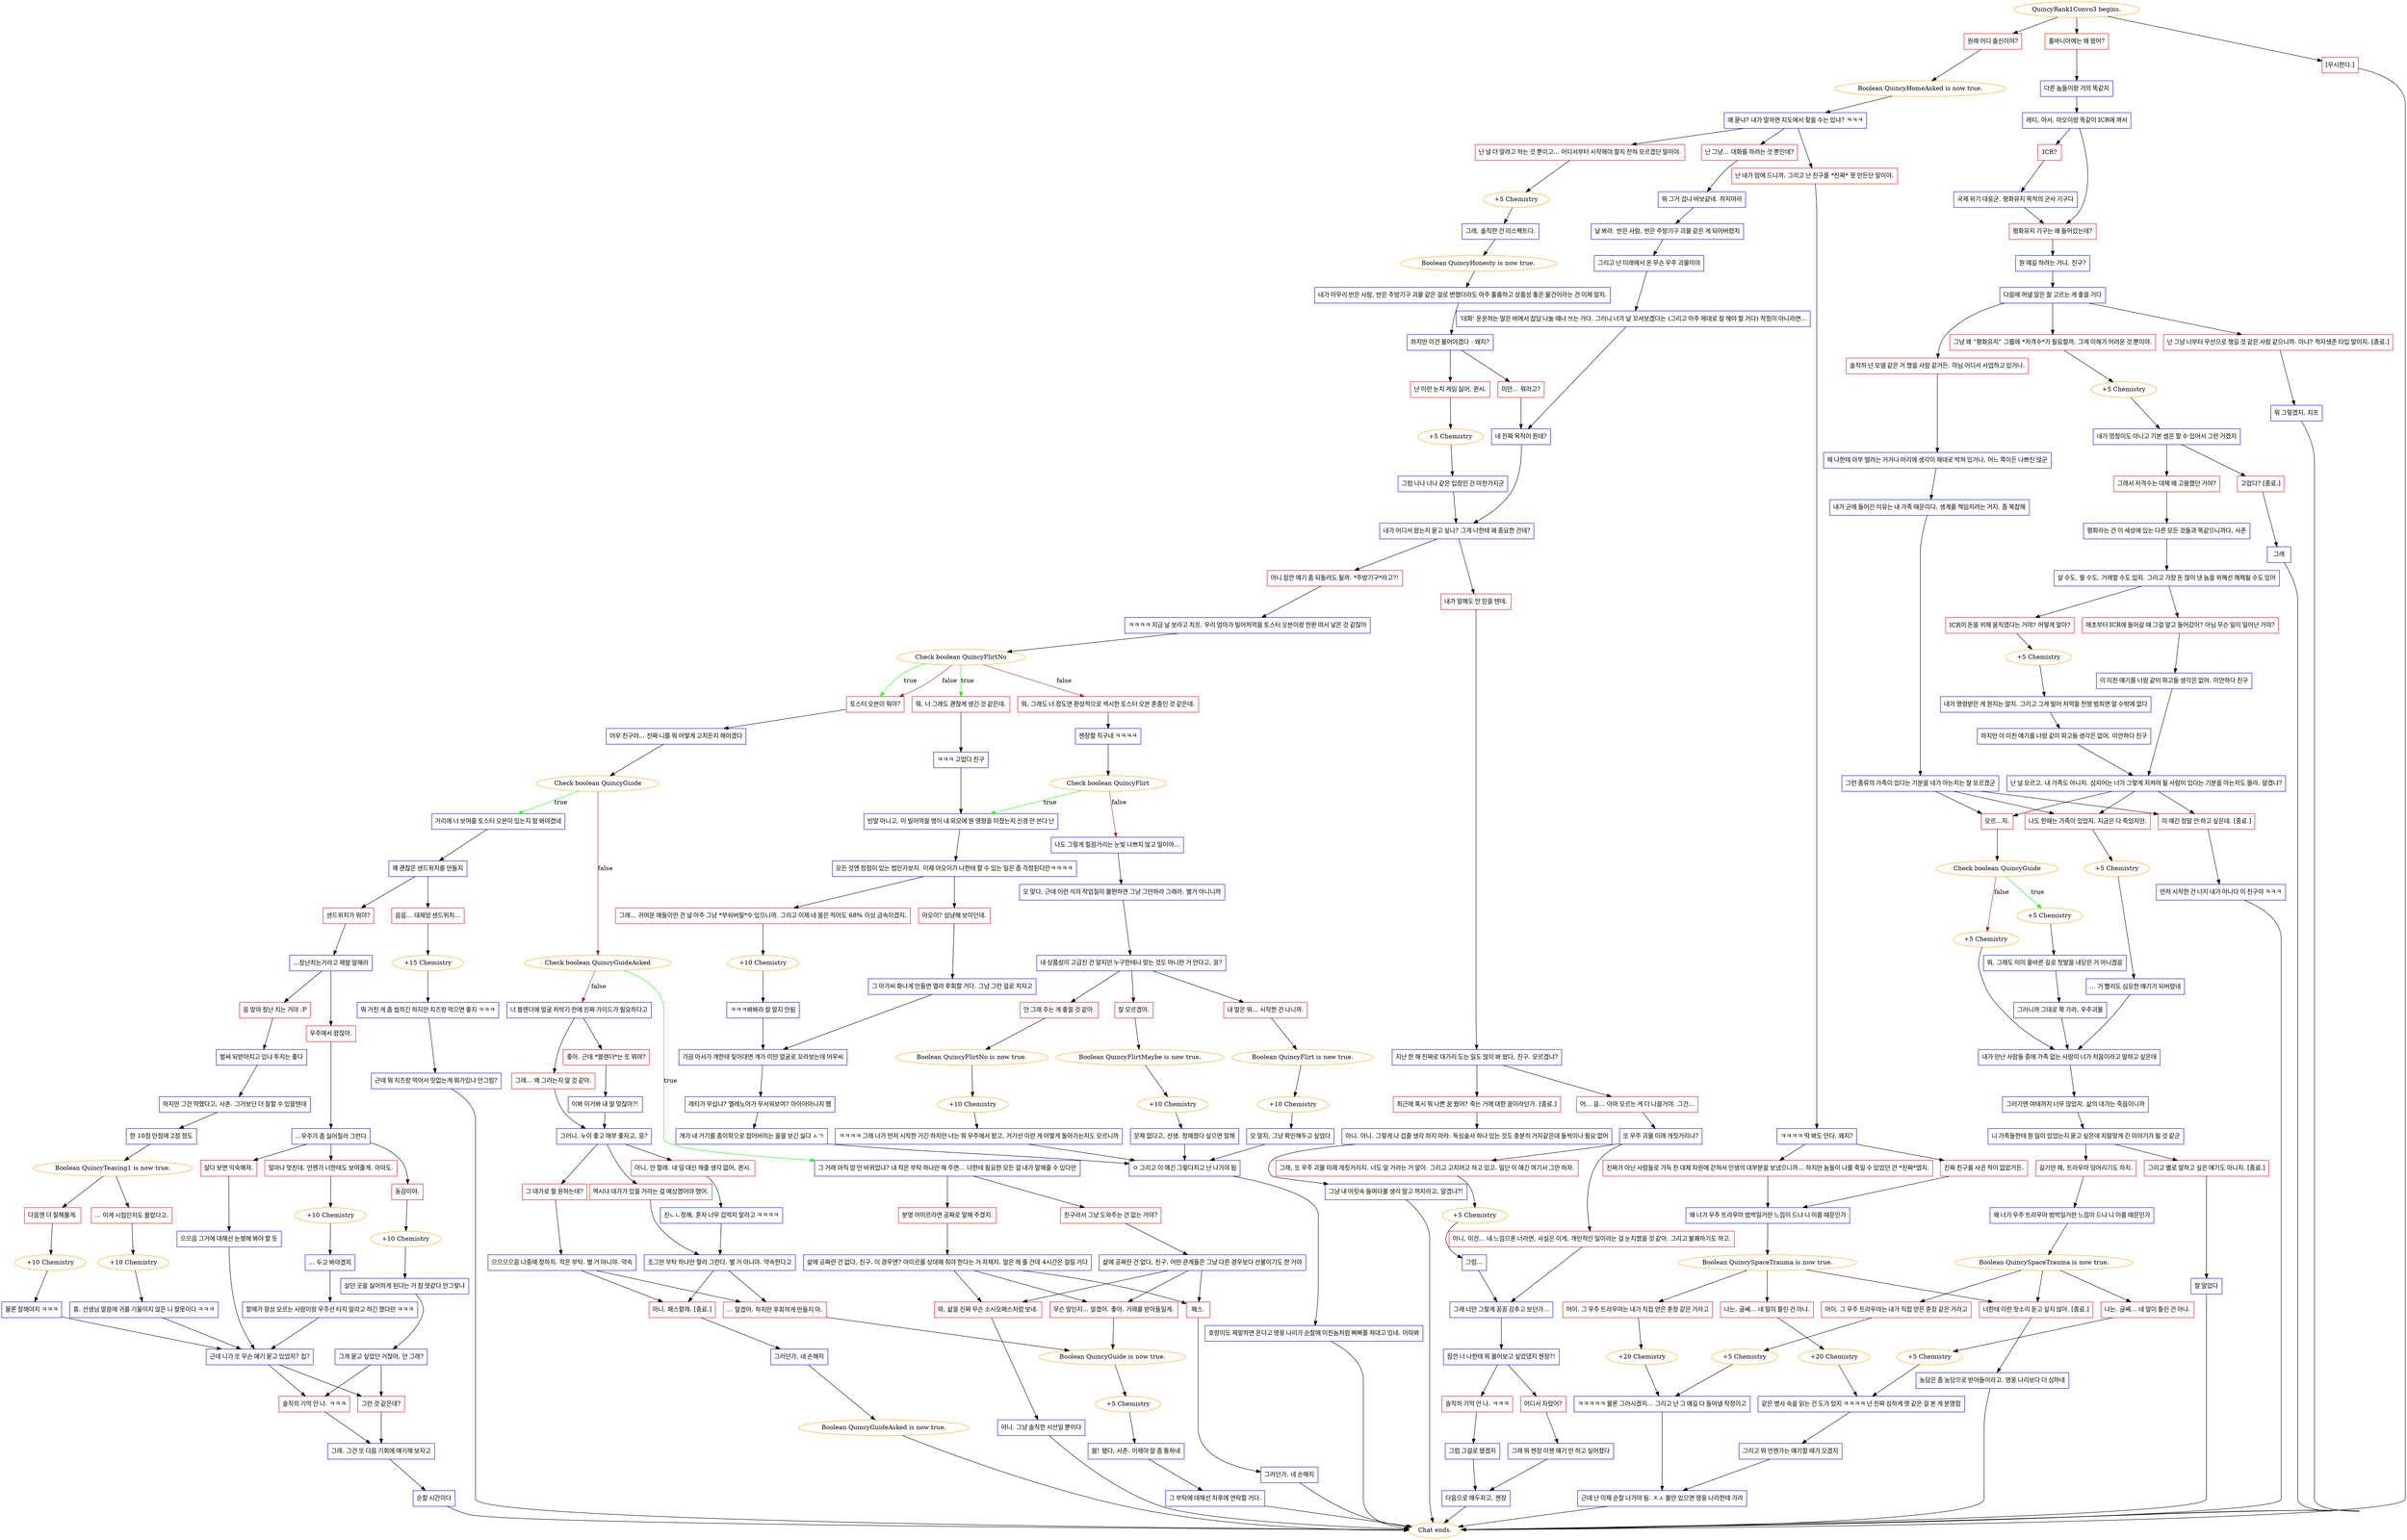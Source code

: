 digraph {
	"QuincyRank1Convo3 begins." [color=orange];
		"QuincyRank1Convo3 begins." -> j2484640342;
		"QuincyRank1Convo3 begins." -> j4289744285;
		"QuincyRank1Convo3 begins." -> j3220779863;
	j2484640342 [label="원래 어디 출신이야?",shape=box,color=red];
		j2484640342 -> j3083407199;
	j4289744285 [label="홀바니아에는 왜 왔어?",shape=box,color=red];
		j4289744285 -> j1475661284;
	j3220779863 [label="[무시한다.]",shape=box,color=red];
		j3220779863 -> "Chat ends.";
	j3083407199 [label="Boolean QuincyHomeAsked is now true.",color=orange];
		j3083407199 -> j194092599;
	j1475661284 [label="다른 놈들이랑 거의 똑같지",shape=box,color=blue];
		j1475661284 -> j3780739401;
	"Chat ends." [color=orange];
	j194092599 [label="왜 묻냐? 내가 말하면 지도에서 찾을 수는 있냐? ㅋㅋㅋ",shape=box,color=blue];
		j194092599 -> j2219447507;
		j194092599 -> j1109170423;
		j194092599 -> j2314070128;
	j3780739401 [label="레티, 아서, 아오이랑 똑같이 ICR에 껴서",shape=box,color=blue];
		j3780739401 -> j2689402435;
		j3780739401 -> j833046101;
	j2219447507 [label="난 그냥... 대화를 하려는 것 뿐인데?",shape=box,color=red];
		j2219447507 -> j1150029258;
	j1109170423 [label="난 널 더 알려고 하는 것 뿐이고... 어디서부터 시작해야 할지 전혀 모르겠단 말이야.",shape=box,color=red];
		j1109170423 -> j979013278;
	j2314070128 [label="난 네가 맘에 드니까. 그리고 난 친구를 *진짜* 못 만든단 말이야.",shape=box,color=red];
		j2314070128 -> j3771441645;
	j2689402435 [label="평화유지 기구는 왜 들어갔는데?",shape=box,color=red];
		j2689402435 -> j3168277372;
	j833046101 [label="ICR?",shape=box,color=red];
		j833046101 -> j1396937062;
	j1150029258 [label="뭐 그거 겁나 바보같네. 하지마라",shape=box,color=blue];
		j1150029258 -> j2492184123;
	j979013278 [label="+5 Chemistry",color=orange];
		j979013278 -> j2328998041;
	j3771441645 [label="ㅋㅋㅋㅋ 딱 봐도 안다. 왜지?",shape=box,color=blue];
		j3771441645 -> j3875886904;
		j3771441645 -> j1394250667;
	j3168277372 [label="뭔 얘길 하려는 거냐, 친구?",shape=box,color=blue];
		j3168277372 -> j1144960947;
	j1396937062 [label="국제 위기 대응군. 평화유지 목적의 군사 기구다",shape=box,color=blue];
		j1396937062 -> j2689402435;
	j2492184123 [label="날 봐라. 반은 사람, 반은 주방기구 괴물 같은 게 되어버렸지",shape=box,color=blue];
		j2492184123 -> j4082045176;
	j2328998041 [label="그래, 솔직한 건 리스펙트다.",shape=box,color=blue];
		j2328998041 -> j1403432316;
	j3875886904 [label="진짜 친구를 사귄 적이 없었거든.",shape=box,color=red];
		j3875886904 -> j2639445932;
	j1394250667 [label="진짜가 아닌 사람들로 가득 찬 대체 차원에 갇혀서 인생의 대부분을 보냈으니까... 하지만 놈들이 나를 죽일 수 있었던 건 *진짜*였지.",shape=box,color=red];
		j1394250667 -> j2639445932;
	j1144960947 [label="다음에 꺼낼 말은 잘 고르는 게 좋을 거다",shape=box,color=blue];
		j1144960947 -> j1498424831;
		j1144960947 -> j3807409181;
		j1144960947 -> j2389539782;
	j4082045176 [label="그리고 넌 미래에서 온 무슨 우주 괴물이야",shape=box,color=blue];
		j4082045176 -> j262430207;
	j1403432316 [label="Boolean QuincyHonesty is now true.",color=orange];
		j1403432316 -> j3953843038;
	j2639445932 [label="왜 너가 우주 트라우마 범벅일거란 느낌이 드냐 니 이름 때문인가",shape=box,color=blue];
		j2639445932 -> j3679896852;
	j1498424831 [label="솔직히 넌 모델 같은 거 했을 사람 같거든. 아님 어디서 사업하고 있거나.",shape=box,color=red];
		j1498424831 -> j3320105525;
	j3807409181 [label="그냥 왜 \"평화유지\" 그룹에 *저격수*가 필요할까, 그게 이해가 어려운 것 뿐이야.",shape=box,color=red];
		j3807409181 -> j3989452076;
	j2389539782 [label="넌 그냥 너부터 우선으로 챙길 것 같은 사람 같으니까. 아냐? 적자생존 타입 말이지. [종료.]",shape=box,color=red];
		j2389539782 -> j2629858679;
	j262430207 [label="'대화' 운운하는 말은 바에서 잡담 나눌 때나 쓰는 거다. 그러니 너가 날 꼬셔보겠다는 (그리고 아주 제대로 잘 해야 할 거다) 작정이 아니라면...",shape=box,color=blue];
		j262430207 -> j2303423624;
	j3953843038 [label="내가 아무리 반은 사람, 반은 주방기구 괴물 같은 걸로 변했더라도 아주 훌륭하고 상품성 좋은 물건이라는 건 이제 알지.",shape=box,color=blue];
		j3953843038 -> j1921463312;
	j3679896852 [label="Boolean QuincySpaceTrauma is now true.",color=orange];
		j3679896852 -> j1934187688;
		j3679896852 -> j3426507852;
		j3679896852 -> j2284374416;
	j3320105525 [label="헤 나한테 아부 떨려는 거거나 머리에 생각이 제대로 박혀 있거나, 어느 쪽이든 나쁘진 않군",shape=box,color=blue];
		j3320105525 -> j3208529774;
	j3989452076 [label="+5 Chemistry",color=orange];
		j3989452076 -> j2041135838;
	j2629858679 [label="뭐 그렇겠지, 치프",shape=box,color=blue];
		j2629858679 -> "Chat ends.";
	j2303423624 [label="네 진짜 목적이 뭔데?",shape=box,color=blue];
		j2303423624 -> j2925537356;
	j1921463312 [label="하지만 이건 물어야겠다 - 왜지?",shape=box,color=blue];
		j1921463312 -> j1530805101;
		j1921463312 -> j1265088512;
	j1934187688 [label="나는. 글쎄... 네 말이 틀린 건 아냐.",shape=box,color=red];
		j1934187688 -> j1191232163;
	j3426507852 [label="어이. 그 우주 트라우마는 내가 직접 얻은 훈장 같은 거라고",shape=box,color=red];
		j3426507852 -> j3546652978;
	j2284374416 [label="너한테 이런 헛소리 듣고 싶지 않아. [종료.]",shape=box,color=red];
		j2284374416 -> j910300680;
	j3208529774 [label="내가 군에 들어간 이유는 내 가족 때문이다. 생계를 책임지려는 거지. 좀 복잡해",shape=box,color=blue];
		j3208529774 -> j1689471345;
	j2041135838 [label="네가 멍청이도 아니고 기본 셈은 할 수 있어서 그런 거겠지",shape=box,color=blue];
		j2041135838 -> j4170593380;
		j2041135838 -> j1832172523;
	j2925537356 [label="내가 어디서 왔는지 묻고 싶나? 그게 너한테 왜 중요한 건데?",shape=box,color=blue];
		j2925537356 -> j2746133375;
		j2925537356 -> j3919928157;
	j1530805101 [label="난 이런 눈치 게임 싫어, 퀸시.",shape=box,color=red];
		j1530805101 -> j4183382185;
	j1265088512 [label="미안... 뭐라고?",shape=box,color=red];
		j1265088512 -> j2303423624;
	j1191232163 [label="+20 Chemistry",color=orange];
		j1191232163 -> j2810689782;
	j3546652978 [label="+20 Chemistry",color=orange];
		j3546652978 -> j2345547470;
	j910300680 [label="농담은 좀 농담으로 받아들이라고. 영웅 나리보다 더 심하네",shape=box,color=blue];
		j910300680 -> "Chat ends.";
	j1689471345 [label="그런 종류의 가족이 있다는 기분을 네가 아는지는 잘 모르겠군",shape=box,color=blue];
		j1689471345 -> j1642165584;
		j1689471345 -> j2822860684;
		j1689471345 -> j509976418;
	j4170593380 [label="그래서 저격수는 대체 왜 고용했던 거야?",shape=box,color=red];
		j4170593380 -> j2225755541;
	j1832172523 [label="고맙다? [종료.]",shape=box,color=red];
		j1832172523 -> j1630275590;
	j2746133375 [label="아니 잠깐 얘기 좀 되돌려도 될까. *주방기구*라고?!",shape=box,color=red];
		j2746133375 -> j597430575;
	j3919928157 [label="내가 말해도 안 믿을 텐데.",shape=box,color=red];
		j3919928157 -> j1063941455;
	j4183382185 [label="+5 Chemistry",color=orange];
		j4183382185 -> j349310965;
	j2810689782 [label="같은 병사 속을 읽는 건 도가 텄지 ㅋㅋㅋㅋ 넌 진짜 심하게 엿 같은 걸 본 게 분명함",shape=box,color=blue];
		j2810689782 -> j2172722665;
	j2345547470 [label="ㅋㅋㅋㅋㅋ 물론 그러시겠지... 그리고 난 그 얘길 다 들어낼 작정이고",shape=box,color=blue];
		j2345547470 -> j245472337;
	j1642165584 [label="이 얘긴 정말 안 하고 싶은데. [종료.]",shape=box,color=red];
		j1642165584 -> j1501461527;
	j2822860684 [label="모르...지.",shape=box,color=red];
		j2822860684 -> j3586363487;
	j509976418 [label="나도 한때는 가족이 있었지. 지금은 다 죽었지만.",shape=box,color=red];
		j509976418 -> j914501252;
	j2225755541 [label="평화라는 건 이 세상에 있는 다른 모든 것들과 똑같으니까다, 사촌",shape=box,color=blue];
		j2225755541 -> j3314571646;
	j1630275590 [label="그래",shape=box,color=blue];
		j1630275590 -> "Chat ends.";
	j597430575 [label="ㅋㅋㅋㅋ 지금 날 보라고 치프. 우리 엄마가 빌어처먹을 토스터 오븐이랑 한판 떠서 낳은 것 같잖아",shape=box,color=blue];
		j597430575 -> j3131963049;
	j1063941455 [label="지난 한 해 진짜로 대가리 도는 일도 많이 봐 왔다, 친구. 모르겠냐?",shape=box,color=blue];
		j1063941455 -> j1886029104;
		j1063941455 -> j492868843;
	j349310965 [label="그럼 나나 너나 같은 입장인 건 마찬가지군",shape=box,color=blue];
		j349310965 -> j2925537356;
	j2172722665 [label="그리고 뭐 언젠가는 얘기할 때가 오겠지",shape=box,color=blue];
		j2172722665 -> j245472337;
	j245472337 [label="근데 난 이제 순찰 나가야 됨. ㅈㅅ 불만 있으면 영웅 나리한테 가라",shape=box,color=blue];
		j245472337 -> "Chat ends.";
	j1501461527 [label="먼저 시작한 건 너지 내가 아니다 이 친구야 ㅋㅋㅋ",shape=box,color=blue];
		j1501461527 -> "Chat ends.";
	j3586363487 [label="Check boolean QuincyGuide",color=orange];
		j3586363487 -> j662375248 [label=true,color=green];
		j3586363487 -> j3415970271 [label=false,color=brown];
	j914501252 [label="+5 Chemistry",color=orange];
		j914501252 -> j3692498580;
	j3314571646 [label="살 수도, 팔 수도, 거래할 수도 있지. 그리고 가장 돈 많이 낸 놈을 위해선 해체될 수도 있어",shape=box,color=blue];
		j3314571646 -> j3576210076;
		j3314571646 -> j2512217988;
	j3131963049 [label="Check boolean QuincyFlirtNo",color=orange];
		j3131963049 -> j593878937 [label=true,color=green];
		j3131963049 -> j2776022388 [label=true,color=green];
		j3131963049 -> j461238176 [label=false,color=brown];
		j3131963049 -> j593878937 [label=false,color=brown];
	j1886029104 [label="최근에 혹시 뭐 나쁜 꿈 꿨어? 죽는 거에 대한 꿈이라던가. [종료.]",shape=box,color=red];
		j1886029104 -> j167494529;
	j492868843 [label="어... 음... 아마 모르는 게 더 나을거야. 그건...",shape=box,color=red];
		j492868843 -> j3443021859;
	j662375248 [label="+5 Chemistry",color=orange];
		j662375248 -> j2134475666;
	j3415970271 [label="+5 Chemistry",color=orange];
		j3415970271 -> j2336335825;
	j3692498580 [label="... 거 빨리도 심오한 얘기가 되버렸네",shape=box,color=blue];
		j3692498580 -> j2336335825;
	j3576210076 [label="ICR이 돈을 위해 움직였다는 거야? 어떻게 알아?",shape=box,color=red];
		j3576210076 -> j2262575850;
	j2512217988 [label="애초부터 ICR에 들어갈 때 그걸 알고 들어갔어? 아님 무슨 일이 일어난 거야?",shape=box,color=red];
		j2512217988 -> j3249866654;
	j593878937 [label="토스터 오븐이 뭐야?",shape=box,color=red];
		j593878937 -> j2026608844;
	j2776022388 [label="뭐, 너 그래도 괜찮게 생긴 것 같은데.",shape=box,color=red];
		j2776022388 -> j1029977412;
	j461238176 [label="뭐, 그래도 너 정도면 환상적으로 섹시한 토스터 오븐 혼종인 것 같은데.",shape=box,color=red];
		j461238176 -> j2141926981;
	j167494529 [label="아니. 아니. 그렇게 나 겁줄 생각 하지 마라. 독심술사 하나 있는 것도 충분히 거지같은데 둘씩이나 필요 없어",shape=box,color=blue];
		j167494529 -> j395550297;
	j3443021859 [label="또 우주 괴물 미래 개짓거리냐?",shape=box,color=blue];
		j3443021859 -> j2016856800;
		j3443021859 -> j81160629;
	j2134475666 [label="뭐, 그래도 이미 올바른 길로 첫발을 내딛은 거 아니겠음",shape=box,color=blue];
		j2134475666 -> j464987733;
	j2336335825 [label="내가 만난 사람들 중에 가족 없는 사람이 너가 처음이라고 말하고 싶은데",shape=box,color=blue];
		j2336335825 -> j1574551102;
	j2262575850 [label="+5 Chemistry",color=orange];
		j2262575850 -> j1505409761;
	j3249866654 [label="이 미친 얘기를 너랑 같이 파고들 생각은 없어. 미안하다 친구",shape=box,color=blue];
		j3249866654 -> j652124714;
	j2026608844 [label="어우 친구야... 진짜 니를 뭐 어떻게 고치든지 해야겠다",shape=box,color=blue];
		j2026608844 -> j4014483949;
	j1029977412 [label="ㅋㅋㅋ 고맙다 친구",shape=box,color=blue];
		j1029977412 -> j3770427829;
	j2141926981 [label="젠장할 직구네 ㅋㅋㅋㅋ",shape=box,color=blue];
		j2141926981 -> j1762568003;
	j395550297 [label="그냥 내 머릿속 들여다볼 생각 말고 꺼지라고, 알겠냐?!",shape=box,color=blue];
		j395550297 -> "Chat ends.";
	j2016856800 [label="아니, 이건... 내 느낌으론 너라면, 사실은 이게, 개인적인 일이라는 걸 눈치챘을 것 같아. 그리고 불쾌하기도 하고.",shape=box,color=red];
		j2016856800 -> j1025026738;
	j81160629 [label="그래, 또 우주 괴물 미래 개짓거리지. 너도 알 거라는 거 알아. 그리고 고치려고 하고 있고. 일단 이 얘긴 여기서 그만 하자.",shape=box,color=red];
		j81160629 -> j1700937334;
	j464987733 [label="그러니까 그대로 쭉 가라, 우주괴물",shape=box,color=blue];
		j464987733 -> j2336335825;
	j1574551102 [label="그러기엔 여태까지 너무 많았지. 삶의 대가는 죽음이니까",shape=box,color=blue];
		j1574551102 -> j2680505378;
	j1505409761 [label="내가 명령받은 게 뭔지는 알지. 그리고 그게 빌어 처먹을 전쟁 범죄면 알 수밖에 없다",shape=box,color=blue];
		j1505409761 -> j178765233;
	j652124714 [label="난 널 모르고, 내 가족도 아니지. 심지어는 너가 그렇게 지켜야 될 사람이 있다는 기분을 아는지도 몰라. 알겠냐?",shape=box,color=blue];
		j652124714 -> j1642165584;
		j652124714 -> j2822860684;
		j652124714 -> j509976418;
	j4014483949 [label="Check boolean QuincyGuide",color=orange];
		j4014483949 -> j3214759016 [label=true,color=green];
		j4014483949 -> j1031253303 [label=false,color=brown];
	j3770427829 [label="빈말 아니고, 이 빌어먹을 병이 내 외모에 뭔 영향을 미쳤는지 신경 안 쓴다 난",shape=box,color=blue];
		j3770427829 -> j2286894915;
	j1762568003 [label="Check boolean QuincyFlirt",color=orange];
		j1762568003 -> j3770427829 [label=true,color=green];
		j1762568003 -> j1273761821 [label=false,color=brown];
	j1025026738 [label="그래 너만 그렇게 꽁꽁 감추고 보던가...",shape=box,color=blue];
		j1025026738 -> j4111475770;
	j1700937334 [label="+5 Chemistry",color=orange];
		j1700937334 -> j3982887551;
	j2680505378 [label="니 가족들한테 뭔 일이 있었는지 묻고 싶은데 지랄맞게 긴 이야기가 될 것 같군",shape=box,color=blue];
		j2680505378 -> j229254914;
		j2680505378 -> j870426387;
	j178765233 [label="하지만 이 미친 얘기를 너랑 같이 파고들 생각은 없어. 미안하다 친구",shape=box,color=blue];
		j178765233 -> j652124714;
	j3214759016 [label="거리에 너 보여줄 토스터 오븐이 있는지 함 봐야겠네",shape=box,color=blue];
		j3214759016 -> j1111017593;
	j1031253303 [label="Check boolean QuincyGuideAsked",color=orange];
		j1031253303 -> j2648340920 [label=true,color=green];
		j1031253303 -> j610356058 [label=false,color=brown];
	j2286894915 [label="모든 것엔 장점이 있는 법인가보지. 이제 아오이가 나한테 할 수 있는 일은 좀 걱정된다만ㅋㅋㅋㅋ",shape=box,color=blue];
		j2286894915 -> j159493460;
		j2286894915 -> j502283272;
	j1273761821 [label="나도 그렇게 힐끔거리는 눈빛 나쁘지 않고 말이야...",shape=box,color=blue];
		j1273761821 -> j2121168507;
	j4111475770 [label="잠깐 너 나한테 뭐 물어보고 싶었댔지 젠장?!",shape=box,color=blue];
		j4111475770 -> j569635003;
		j4111475770 -> j2841483256;
	j3982887551 [label="그럼...",shape=box,color=blue];
		j3982887551 -> j1025026738;
	j229254914 [label="길기만 해, 트라우마 덩어리기도 하지.",shape=box,color=red];
		j229254914 -> j1988324510;
	j870426387 [label="그리고 별로 말하고 싶은 얘기도 아니지. [종료.]",shape=box,color=red];
		j870426387 -> j2282102382;
	j1111017593 [label="꽤 괜찮은 샌드위치를 만들지",shape=box,color=blue];
		j1111017593 -> j584478187;
		j1111017593 -> j545916224;
	j2648340920 [label="그 거래 아직 맘 안 바뀌었냐? 내 작은 부탁 하나만 해 주면... 너한테 필요한 모든 걸 내가 말해줄 수 있다만",shape=box,color=blue];
		j2648340920 -> j1830337906;
		j2648340920 -> j1423790005;
	j610356058 [label="너 블렌더에 얼굴 처박기 전에 진짜 가이드가 필요하다고",shape=box,color=blue];
		j610356058 -> j4076587523;
		j610356058 -> j1624334922;
	j159493460 [label="아오이? 상냥해 보이던데.",shape=box,color=red];
		j159493460 -> j2390492212;
	j502283272 [label="그래... 귀여운 애들이란 건 널 아주 그냥 *부숴버릴*수 있으니까. 그리고 이제 네 몸은 적어도 68% 이상 금속이겠지.",shape=box,color=red];
		j502283272 -> j121046955;
	j2121168507 [label="오 맞다, 근데 이런 식의 작업질이 불편하면 그냥 그만하라 그래라. 별거 아니니까",shape=box,color=blue];
		j2121168507 -> j3803713421;
	j569635003 [label="어디서 자랐어?",shape=box,color=red];
		j569635003 -> j51051624;
	j2841483256 [label="솔직히 기억 안 나. ㅋㅋㅋ",shape=box,color=red];
		j2841483256 -> j2172222481;
	j1988324510 [label="왜 너가 우주 트라우마 범벅일거란 느낌이 드냐 니 이름 때문인가",shape=box,color=blue];
		j1988324510 -> j2966422384;
	j2282102382 [label="잘 알았다",shape=box,color=blue];
		j2282102382 -> "Chat ends.";
	j584478187 [label="음음... 대재앙 샌드위치...",shape=box,color=red];
		j584478187 -> j2625906485;
	j545916224 [label="샌드위치가 뭐야?",shape=box,color=red];
		j545916224 -> j819398568;
	j1830337906 [label="분명 아미르라면 공짜로 말해 주겠지.",shape=box,color=red];
		j1830337906 -> j1620535498;
	j1423790005 [label="친구라서 그냥 도와주는 건 없는 거야?",shape=box,color=red];
		j1423790005 -> j2924881060;
	j4076587523 [label="좋아. 근데 *블렌더*는 또 뭐야?",shape=box,color=red];
		j4076587523 -> j2692929196;
	j1624334922 [label="그래... 왜 그러는지 알 것 같아.",shape=box,color=red];
		j1624334922 -> j759085338;
	j2390492212 [label="그 아가씨 화나게 만들면 열라 후회할 거다. 그냥 그런 걸로 치자고",shape=box,color=blue];
		j2390492212 -> j1181888336;
	j121046955 [label="+10 Chemistry",color=orange];
		j121046955 -> j271854926;
	j3803713421 [label="내 상품성이 고급진 건 알지만 누구한테나 맞는 것도 아니란 거 안다고, 응?",shape=box,color=blue];
		j3803713421 -> j1077521511;
		j3803713421 -> j2773194490;
		j3803713421 -> j2307562273;
	j51051624 [label="그래 뭐 젠장 이젠 얘기 안 하고 싶어졌다",shape=box,color=blue];
		j51051624 -> j1264419292;
	j2172222481 [label="그럼 그걸로 됐겠지",shape=box,color=blue];
		j2172222481 -> j1264419292;
	j2966422384 [label="Boolean QuincySpaceTrauma is now true.",color=orange];
		j2966422384 -> j1797720494;
		j2966422384 -> j1101106012;
		j2966422384 -> j2284374416;
	j2625906485 [label="+15 Chemistry",color=orange];
		j2625906485 -> j4005652252;
	j819398568 [label="...장난치는거라고 제발 말해라",shape=box,color=blue];
		j819398568 -> j1221060312;
		j819398568 -> j3589787523;
	j1620535498 [label="삶에 공짜란 건 없다, 친구. 이 경우엔? 아미르를 상대해 줘야 한다는 거 자체지. 말은 해 줄 건데 4시간은 걸릴 거다",shape=box,color=blue];
		j1620535498 -> j269968443;
		j1620535498 -> j3915299750;
		j1620535498 -> j2987797795;
	j2924881060 [label="삶에 공짜란 건 없다, 친구. 어떤 관계들은 그냥 다른 경우보다 선불이기도 한 거야",shape=box,color=blue];
		j2924881060 -> j269968443;
		j2924881060 -> j3915299750;
		j2924881060 -> j2987797795;
	j2692929196 [label="이봐 이거봐 내 말 맞잖아?!",shape=box,color=blue];
		j2692929196 -> j759085338;
	j759085338 [label="그러니. 누이 좋고 매부 좋자고, 응?",shape=box,color=blue];
		j759085338 -> j3116034714;
		j759085338 -> j2401875046;
		j759085338 -> j2268299113;
	j1181888336 [label="가끔 아서가 걔한테 짖어대면 걔가 이딴 얼굴로 꼬라보는데 어우씨",shape=box,color=blue];
		j1181888336 -> j725499348;
	j271854926 [label="ㅋㅋㅋ봐봐라 잘 알지 안됨",shape=box,color=blue];
		j271854926 -> j1181888336;
	j1077521511 [label="잘 모르겠어.",shape=box,color=red];
		j1077521511 -> j369654742;
	j2773194490 [label="내 말은 뭐... 시작한 건 나니까.",shape=box,color=red];
		j2773194490 -> j77468177;
	j2307562273 [label="안 그래 주는 게 좋을 것 같아.",shape=box,color=red];
		j2307562273 -> j2432145284;
	j1264419292 [label="다음으로 해두자고, 젠장",shape=box,color=blue];
		j1264419292 -> "Chat ends.";
	j1797720494 [label="나는. 글쎄... 네 말이 틀린 건 아냐.",shape=box,color=red];
		j1797720494 -> j334742845;
	j1101106012 [label="어이. 그 우주 트라우마는 내가 직접 얻은 훈장 같은 거라고",shape=box,color=red];
		j1101106012 -> j2714092322;
	j4005652252 [label="뭐 거친 게 좀 씹히긴 하지만 치즈랑 먹으면 좋지 ㅋㅋㅋ",shape=box,color=blue];
		j4005652252 -> j1753351642;
	j1221060312 [label="응 맞아 장난 치는 거야 :P",shape=box,color=red];
		j1221060312 -> j1765876841;
	j3589787523 [label="우주에서 왔잖아.",shape=box,color=red];
		j3589787523 -> j472974263;
	j269968443 [label="무슨 말인지... 알겠어. 좋아. 거래를 받아들일게.",shape=box,color=red];
		j269968443 -> j3776009748;
	j3915299750 [label="와, 삶을 진짜 무슨 소시오패스처럼 보네.",shape=box,color=red];
		j3915299750 -> j1330206543;
	j2987797795 [label="패스.",shape=box,color=red];
		j2987797795 -> j1884076847;
	j3116034714 [label="그 대가로 뭘 원하는데?",shape=box,color=red];
		j3116034714 -> j4215102074;
	j2401875046 [label="역시나 대가가 있을 거라는 걸 예상했어야 했어.",shape=box,color=red];
		j2401875046 -> j2724898472;
	j2268299113 [label="아니, 안 할래. 네 일 대신 해줄 생각 없어, 퀸시.",shape=box,color=red];
		j2268299113 -> j826074132;
	j725499348 [label="레티가 무섭냐? 엘레노어가 무서워보여? 아아아아니지 팸",shape=box,color=blue];
		j725499348 -> j988883867;
	j369654742 [label="Boolean QuincyFlirtMaybe is now true.",color=orange];
		j369654742 -> j3358429132;
	j77468177 [label="Boolean QuincyFlirt is now true.",color=orange];
		j77468177 -> j1007015124;
	j2432145284 [label="Boolean QuincyFlirtNo is now true.",color=orange];
		j2432145284 -> j1944810469;
	j334742845 [label="+5 Chemistry",color=orange];
		j334742845 -> j2810689782;
	j2714092322 [label="+5 Chemistry",color=orange];
		j2714092322 -> j2345547470;
	j1753351642 [label="근데 뭐 치즈랑 먹어서 맛없는게 뭐가있냐 안그럼?",shape=box,color=blue];
		j1753351642 -> "Chat ends.";
	j1765876841 [label="벌써 되받아치고 있냐 투지는 좋다",shape=box,color=blue];
		j1765876841 -> j318637544;
	j472974263 [label="...우주가 좀 싫어질라 그런다",shape=box,color=blue];
		j472974263 -> j2502279117;
		j472974263 -> j3762868293;
		j472974263 -> j2547483005;
	j3776009748 [label="Boolean QuincyGuide is now true.",color=orange];
		j3776009748 -> j1063364636;
	j1330206543 [label="아니. 그냥 솔직한 시선일 뿐이다",shape=box,color=blue];
		j1330206543 -> "Chat ends.";
	j1884076847 [label="그러던가, 네 손해지",shape=box,color=blue];
		j1884076847 -> "Chat ends.";
	j4215102074 [label="으으으으음 나중에 정하지. 작은 부탁. 별 거 아니야. 약속",shape=box,color=blue];
		j4215102074 -> j298347633;
		j4215102074 -> j660020347;
	j2724898472 [label="조그만 부탁 하나만 할라 그런다. 별 거 아니야. 약속한다고",shape=box,color=blue];
		j2724898472 -> j298347633;
		j2724898472 -> j660020347;
	j826074132 [label="진ㄴㄴ정해, 혼자 너무 겁먹지 말라고 ㅋㅋㅋㅋ",shape=box,color=blue];
		j826074132 -> j2724898472;
	j988883867 [label="걔가 내 거기를 종이학으로 접어버리는 꼴을 보긴 싫다 ㅅㄱ",shape=box,color=blue];
		j988883867 -> j3758664377;
	j3358429132 [label="+10 Chemistry",color=orange];
		j3358429132 -> j2940266188;
	j1007015124 [label="+10 Chemistry",color=orange];
		j1007015124 -> j408494526;
	j1944810469 [label="+10 Chemistry",color=orange];
		j1944810469 -> j3233710702;
	j318637544 [label="하지만 그건 약했다고, 사촌. 그거보단 더 잘할 수 있을텐데",shape=box,color=blue];
		j318637544 -> j1905710592;
	j2502279117 [label="동감이야.",shape=box,color=red];
		j2502279117 -> j4238616180;
	j3762868293 [label="살다 보면 익숙해져.",shape=box,color=red];
		j3762868293 -> j2339656411;
	j2547483005 [label="얼마나 멋진데. 언젠가 너한테도 보여줄게. 아마도.",shape=box,color=red];
		j2547483005 -> j442840130;
	j1063364636 [label="+5 Chemistry",color=orange];
		j1063364636 -> j2399853860;
	j298347633 [label="... 알겠어. 하지만 후회하게 만들지 마.",shape=box,color=red];
		j298347633 -> j3776009748;
	j660020347 [label="아니. 패스할래. [종료.]",shape=box,color=red];
		j660020347 -> j949263598;
	j3758664377 [label="ㅇ 그리고 이 얘긴 그렇다치고 난 나가야 됨",shape=box,color=blue];
		j3758664377 -> j571654237;
	j2940266188 [label="문제 없다고, 선생. 정해졌다 싶으면 말해",shape=box,color=blue];
		j2940266188 -> j3758664377;
	j408494526 [label="오 알지, 그냥 확인해두고 싶었다",shape=box,color=blue];
		j408494526 -> j3758664377;
	j3233710702 [label="ㅋㅋㅋㅋ 그래 너가 먼저 시작한 거긴 하지만 너는 뭐 우주에서 왔고, 거기선 이런 게 어떻게 돌아가는지도 모르니까",shape=box,color=blue];
		j3233710702 -> j3758664377;
	j1905710592 [label="한 10점 만점에 2점 정도",shape=box,color=blue];
		j1905710592 -> j3740468514;
	j4238616180 [label="+10 Chemistry",color=orange];
		j4238616180 -> j2116856704;
	j2339656411 [label="으으음 그거에 대해선 논쟁해 봐야 할 듯",shape=box,color=blue];
		j2339656411 -> j3129221452;
	j442840130 [label="+10 Chemistry",color=orange];
		j442840130 -> j658671487;
	j2399853860 [label="붐! 됐다, 사촌. 이제야 말 좀 통하네",shape=box,color=blue];
		j2399853860 -> j1958234217;
	j949263598 [label="그러던가, 네 손해지",shape=box,color=blue];
		j949263598 -> j4247241603;
	j571654237 [label="호랑이도 제말하면 온다고 영웅 나리가 순찰에 미친놈처럼 삐삐를 쳐대고 있네. 이따봐",shape=box,color=blue];
		j571654237 -> "Chat ends.";
	j3740468514 [label="Boolean QuincyTeasing1 is now true.",color=orange];
		j3740468514 -> j3571639393;
		j3740468514 -> j361967613;
	j2116856704 [label="살던 곳을 싫어하게 된다는 거 참 엿같다 안그렇냐",shape=box,color=blue];
		j2116856704 -> j974326321;
	j3129221452 [label="근데 니가 또 무슨 얘기 묻고 있었지? 집?",shape=box,color=blue];
		j3129221452 -> j3479365069;
		j3129221452 -> j632918505;
	j658671487 [label="... 두고 봐야겠지",shape=box,color=blue];
		j658671487 -> j1871294141;
	j1958234217 [label="그 부탁에 대해선 차후에 연락할 거다.",shape=box,color=blue];
		j1958234217 -> "Chat ends.";
	j4247241603 [label="Boolean QuincyGuideAsked is now true.",color=orange];
		j4247241603 -> "Chat ends.";
	j3571639393 [label="다음엔 더 잘해볼게.",shape=box,color=red];
		j3571639393 -> j3235677701;
	j361967613 [label="... 이게 시험인지도 몰랐다고.",shape=box,color=red];
		j361967613 -> j1404497562;
	j974326321 [label="그게 묻고 싶었던 거잖아, 안 그래?",shape=box,color=blue];
		j974326321 -> j3479365069;
		j974326321 -> j632918505;
	j3479365069 [label="그런 것 같은데?",shape=box,color=red];
		j3479365069 -> j4233439657;
	j632918505 [label="솔직히 기억 안 나. ㅋㅋㅋ",shape=box,color=red];
		j632918505 -> j4233439657;
	j1871294141 [label="할매가 항상 모르는 사람이랑 우주선 타지 말라고 하긴 했다만 ㅋㅋㅋ",shape=box,color=blue];
		j1871294141 -> j3129221452;
	j3235677701 [label="+10 Chemistry",color=orange];
		j3235677701 -> j4077448717;
	j1404497562 [label="+10 Chemistry",color=orange];
		j1404497562 -> j1760956025;
	j4233439657 [label="그래. 그건 또 다음 기회에 얘기해 보자고",shape=box,color=blue];
		j4233439657 -> j3287402332;
	j4077448717 [label="물론 잘해야지 ㅋㅋㅋ",shape=box,color=blue];
		j4077448717 -> j3129221452;
	j1760956025 [label="흥. 선생님 말씀에 귀를 기울이지 않은 니 잘못이다 ㅋㅋㅋ",shape=box,color=blue];
		j1760956025 -> j3129221452;
	j3287402332 [label="순찰 시간이다",shape=box,color=blue];
		j3287402332 -> "Chat ends.";
}